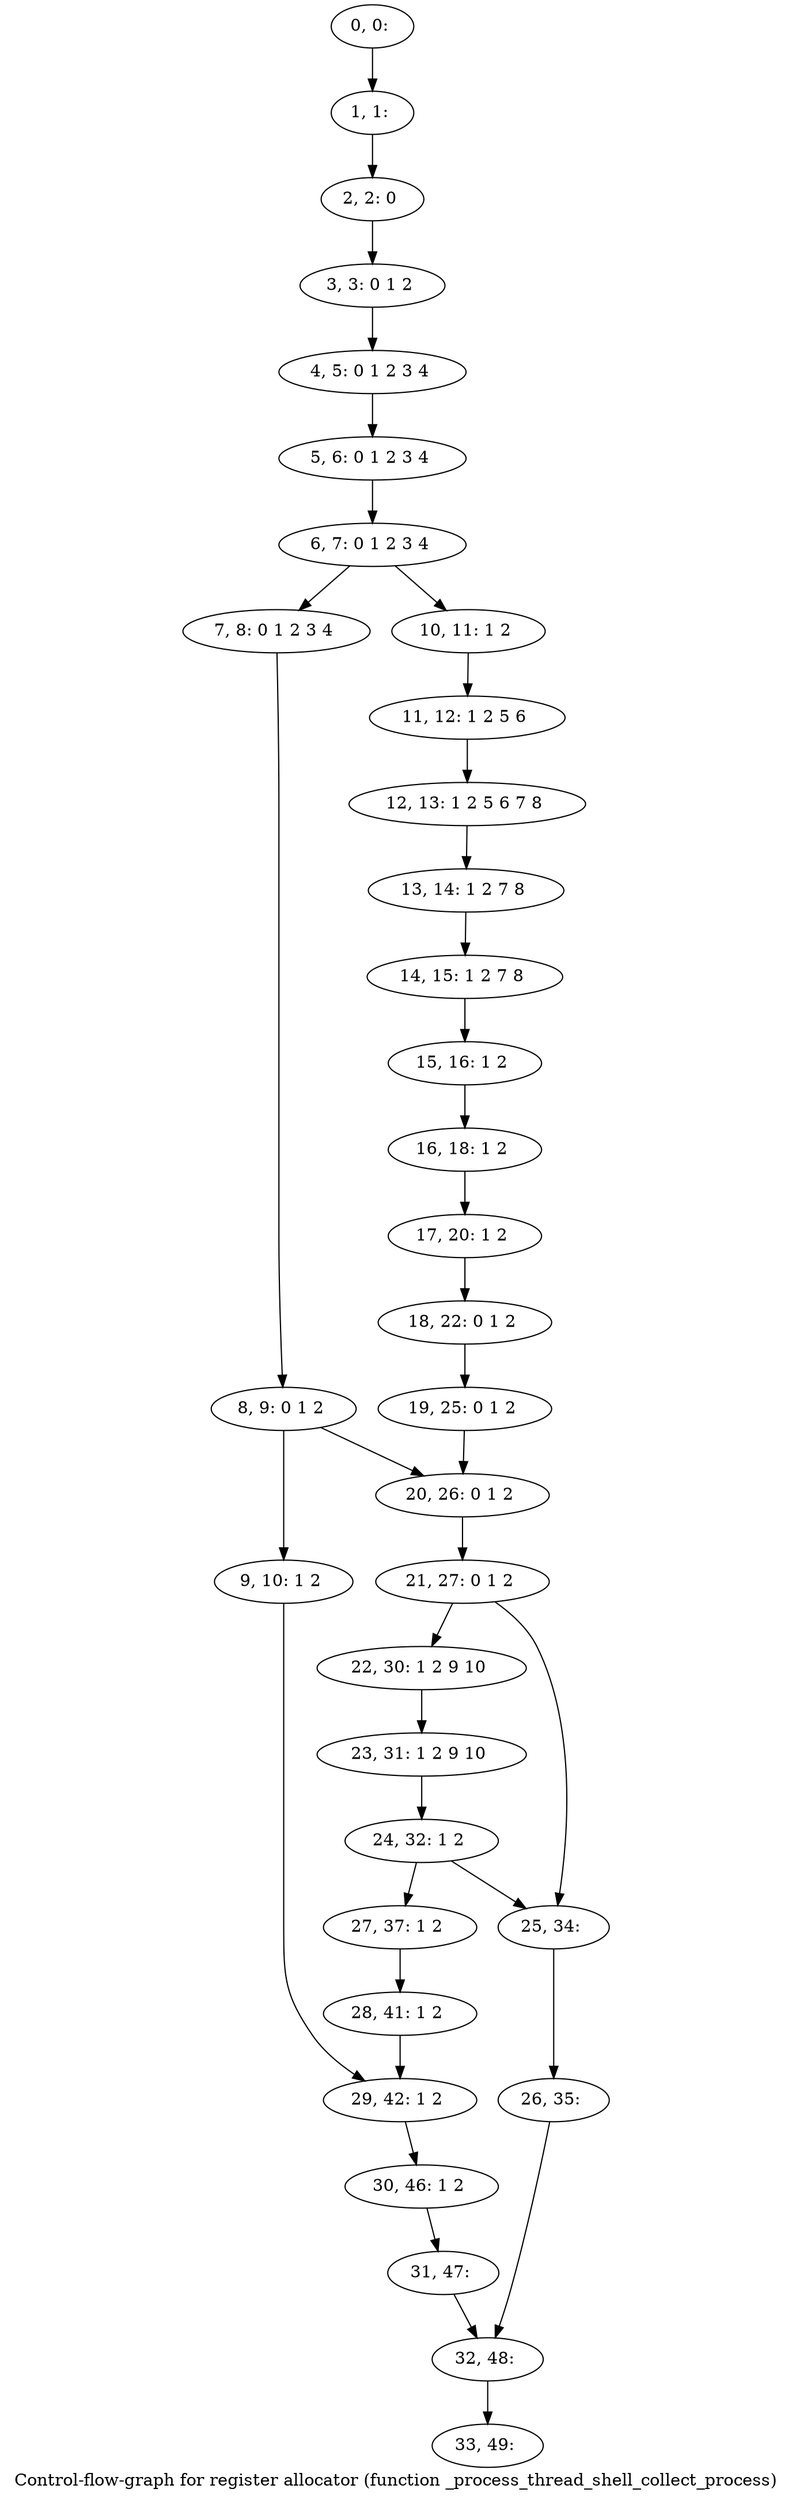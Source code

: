digraph G {
graph [label="Control-flow-graph for register allocator (function _process_thread_shell_collect_process)"]
0[label="0, 0: "];
1[label="1, 1: "];
2[label="2, 2: 0 "];
3[label="3, 3: 0 1 2 "];
4[label="4, 5: 0 1 2 3 4 "];
5[label="5, 6: 0 1 2 3 4 "];
6[label="6, 7: 0 1 2 3 4 "];
7[label="7, 8: 0 1 2 3 4 "];
8[label="8, 9: 0 1 2 "];
9[label="9, 10: 1 2 "];
10[label="10, 11: 1 2 "];
11[label="11, 12: 1 2 5 6 "];
12[label="12, 13: 1 2 5 6 7 8 "];
13[label="13, 14: 1 2 7 8 "];
14[label="14, 15: 1 2 7 8 "];
15[label="15, 16: 1 2 "];
16[label="16, 18: 1 2 "];
17[label="17, 20: 1 2 "];
18[label="18, 22: 0 1 2 "];
19[label="19, 25: 0 1 2 "];
20[label="20, 26: 0 1 2 "];
21[label="21, 27: 0 1 2 "];
22[label="22, 30: 1 2 9 10 "];
23[label="23, 31: 1 2 9 10 "];
24[label="24, 32: 1 2 "];
25[label="25, 34: "];
26[label="26, 35: "];
27[label="27, 37: 1 2 "];
28[label="28, 41: 1 2 "];
29[label="29, 42: 1 2 "];
30[label="30, 46: 1 2 "];
31[label="31, 47: "];
32[label="32, 48: "];
33[label="33, 49: "];
0->1 ;
1->2 ;
2->3 ;
3->4 ;
4->5 ;
5->6 ;
6->7 ;
6->10 ;
7->8 ;
8->9 ;
8->20 ;
9->29 ;
10->11 ;
11->12 ;
12->13 ;
13->14 ;
14->15 ;
15->16 ;
16->17 ;
17->18 ;
18->19 ;
19->20 ;
20->21 ;
21->22 ;
21->25 ;
22->23 ;
23->24 ;
24->25 ;
24->27 ;
25->26 ;
26->32 ;
27->28 ;
28->29 ;
29->30 ;
30->31 ;
31->32 ;
32->33 ;
}

